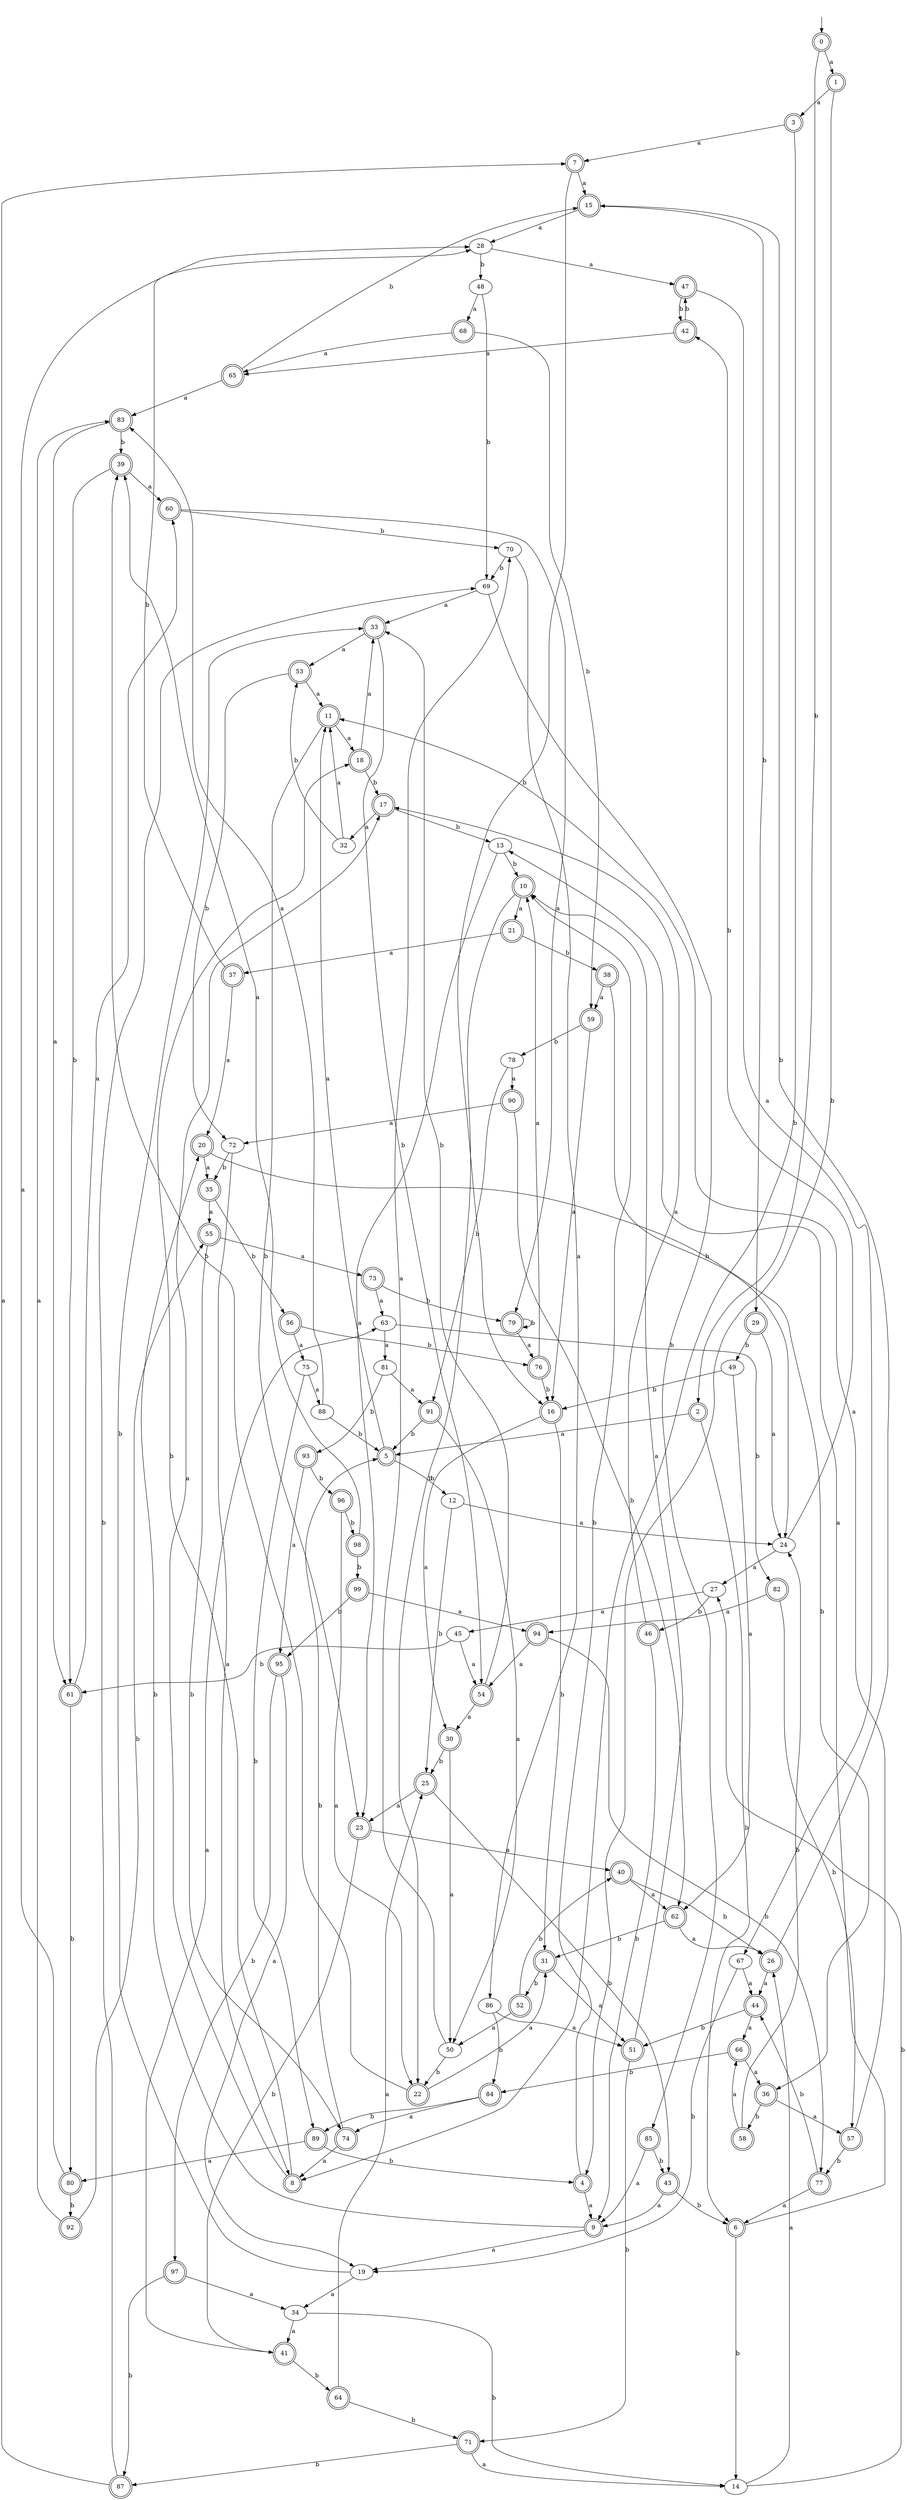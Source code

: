 digraph RandomDFA {
  __start0 [label="", shape=none];
  __start0 -> 0 [label=""];
  0 [shape=circle] [shape=doublecircle]
  0 -> 1 [label="a"]
  0 -> 2 [label="b"]
  1 [shape=doublecircle]
  1 -> 3 [label="a"]
  1 -> 4 [label="b"]
  2 [shape=doublecircle]
  2 -> 5 [label="a"]
  2 -> 6 [label="b"]
  3 [shape=doublecircle]
  3 -> 7 [label="a"]
  3 -> 8 [label="b"]
  4 [shape=doublecircle]
  4 -> 9 [label="a"]
  4 -> 10 [label="b"]
  5 [shape=doublecircle]
  5 -> 11 [label="a"]
  5 -> 12 [label="b"]
  6 [shape=doublecircle]
  6 -> 13 [label="a"]
  6 -> 14 [label="b"]
  7 [shape=doublecircle]
  7 -> 15 [label="a"]
  7 -> 16 [label="b"]
  8 [shape=doublecircle]
  8 -> 17 [label="a"]
  8 -> 18 [label="b"]
  9 [shape=doublecircle]
  9 -> 19 [label="a"]
  9 -> 20 [label="b"]
  10 [shape=doublecircle]
  10 -> 21 [label="a"]
  10 -> 22 [label="b"]
  11 [shape=doublecircle]
  11 -> 18 [label="a"]
  11 -> 23 [label="b"]
  12
  12 -> 24 [label="a"]
  12 -> 25 [label="b"]
  13
  13 -> 23 [label="a"]
  13 -> 10 [label="b"]
  14
  14 -> 26 [label="a"]
  14 -> 27 [label="b"]
  15 [shape=doublecircle]
  15 -> 28 [label="a"]
  15 -> 29 [label="b"]
  16 [shape=doublecircle]
  16 -> 30 [label="a"]
  16 -> 31 [label="b"]
  17 [shape=doublecircle]
  17 -> 32 [label="a"]
  17 -> 13 [label="b"]
  18 [shape=doublecircle]
  18 -> 33 [label="a"]
  18 -> 17 [label="b"]
  19
  19 -> 34 [label="a"]
  19 -> 33 [label="b"]
  20 [shape=doublecircle]
  20 -> 35 [label="a"]
  20 -> 36 [label="b"]
  21 [shape=doublecircle]
  21 -> 37 [label="a"]
  21 -> 38 [label="b"]
  22 [shape=doublecircle]
  22 -> 31 [label="a"]
  22 -> 39 [label="b"]
  23 [shape=doublecircle]
  23 -> 40 [label="a"]
  23 -> 41 [label="b"]
  24
  24 -> 27 [label="a"]
  24 -> 42 [label="b"]
  25 [shape=doublecircle]
  25 -> 23 [label="a"]
  25 -> 43 [label="b"]
  26 [shape=doublecircle]
  26 -> 44 [label="a"]
  26 -> 15 [label="b"]
  27
  27 -> 45 [label="a"]
  27 -> 46 [label="b"]
  28
  28 -> 47 [label="a"]
  28 -> 48 [label="b"]
  29 [shape=doublecircle]
  29 -> 24 [label="a"]
  29 -> 49 [label="b"]
  30 [shape=doublecircle]
  30 -> 50 [label="a"]
  30 -> 25 [label="b"]
  31 [shape=doublecircle]
  31 -> 51 [label="a"]
  31 -> 52 [label="b"]
  32
  32 -> 11 [label="a"]
  32 -> 53 [label="b"]
  33 [shape=doublecircle]
  33 -> 53 [label="a"]
  33 -> 54 [label="b"]
  34
  34 -> 41 [label="a"]
  34 -> 14 [label="b"]
  35 [shape=doublecircle]
  35 -> 55 [label="a"]
  35 -> 56 [label="b"]
  36 [shape=doublecircle]
  36 -> 57 [label="a"]
  36 -> 58 [label="b"]
  37 [shape=doublecircle]
  37 -> 20 [label="a"]
  37 -> 28 [label="b"]
  38 [shape=doublecircle]
  38 -> 59 [label="a"]
  38 -> 24 [label="b"]
  39 [shape=doublecircle]
  39 -> 60 [label="a"]
  39 -> 61 [label="b"]
  40 [shape=doublecircle]
  40 -> 62 [label="a"]
  40 -> 26 [label="b"]
  41 [shape=doublecircle]
  41 -> 63 [label="a"]
  41 -> 64 [label="b"]
  42 [shape=doublecircle]
  42 -> 65 [label="a"]
  42 -> 47 [label="b"]
  43 [shape=doublecircle]
  43 -> 9 [label="a"]
  43 -> 6 [label="b"]
  44 [shape=doublecircle]
  44 -> 66 [label="a"]
  44 -> 51 [label="b"]
  45
  45 -> 54 [label="a"]
  45 -> 61 [label="b"]
  46 [shape=doublecircle]
  46 -> 17 [label="a"]
  46 -> 9 [label="b"]
  47 [shape=doublecircle]
  47 -> 67 [label="a"]
  47 -> 42 [label="b"]
  48
  48 -> 68 [label="a"]
  48 -> 69 [label="b"]
  49
  49 -> 62 [label="a"]
  49 -> 16 [label="b"]
  50
  50 -> 70 [label="a"]
  50 -> 22 [label="b"]
  51 [shape=doublecircle]
  51 -> 10 [label="a"]
  51 -> 71 [label="b"]
  52 [shape=doublecircle]
  52 -> 50 [label="a"]
  52 -> 40 [label="b"]
  53 [shape=doublecircle]
  53 -> 11 [label="a"]
  53 -> 72 [label="b"]
  54 [shape=doublecircle]
  54 -> 30 [label="a"]
  54 -> 33 [label="b"]
  55 [shape=doublecircle]
  55 -> 73 [label="a"]
  55 -> 74 [label="b"]
  56 [shape=doublecircle]
  56 -> 75 [label="a"]
  56 -> 76 [label="b"]
  57 [shape=doublecircle]
  57 -> 11 [label="a"]
  57 -> 77 [label="b"]
  58 [shape=doublecircle]
  58 -> 66 [label="a"]
  58 -> 24 [label="b"]
  59 [shape=doublecircle]
  59 -> 16 [label="a"]
  59 -> 78 [label="b"]
  60 [shape=doublecircle]
  60 -> 79 [label="a"]
  60 -> 70 [label="b"]
  61 [shape=doublecircle]
  61 -> 60 [label="a"]
  61 -> 80 [label="b"]
  62 [shape=doublecircle]
  62 -> 26 [label="a"]
  62 -> 31 [label="b"]
  63
  63 -> 81 [label="a"]
  63 -> 82 [label="b"]
  64 [shape=doublecircle]
  64 -> 25 [label="a"]
  64 -> 71 [label="b"]
  65 [shape=doublecircle]
  65 -> 83 [label="a"]
  65 -> 15 [label="b"]
  66 [shape=doublecircle]
  66 -> 36 [label="a"]
  66 -> 84 [label="b"]
  67
  67 -> 44 [label="a"]
  67 -> 19 [label="b"]
  68 [shape=doublecircle]
  68 -> 65 [label="a"]
  68 -> 59 [label="b"]
  69
  69 -> 33 [label="a"]
  69 -> 85 [label="b"]
  70
  70 -> 86 [label="a"]
  70 -> 69 [label="b"]
  71 [shape=doublecircle]
  71 -> 14 [label="a"]
  71 -> 87 [label="b"]
  72
  72 -> 8 [label="a"]
  72 -> 35 [label="b"]
  73 [shape=doublecircle]
  73 -> 63 [label="a"]
  73 -> 79 [label="b"]
  74 [shape=doublecircle]
  74 -> 8 [label="a"]
  74 -> 5 [label="b"]
  75
  75 -> 88 [label="a"]
  75 -> 89 [label="b"]
  76 [shape=doublecircle]
  76 -> 10 [label="a"]
  76 -> 16 [label="b"]
  77 [shape=doublecircle]
  77 -> 6 [label="a"]
  77 -> 44 [label="b"]
  78
  78 -> 90 [label="a"]
  78 -> 91 [label="b"]
  79 [shape=doublecircle]
  79 -> 76 [label="a"]
  79 -> 79 [label="b"]
  80 [shape=doublecircle]
  80 -> 28 [label="a"]
  80 -> 92 [label="b"]
  81
  81 -> 91 [label="a"]
  81 -> 93 [label="b"]
  82 [shape=doublecircle]
  82 -> 94 [label="a"]
  82 -> 57 [label="b"]
  83 [shape=doublecircle]
  83 -> 61 [label="a"]
  83 -> 39 [label="b"]
  84 [shape=doublecircle]
  84 -> 74 [label="a"]
  84 -> 89 [label="b"]
  85 [shape=doublecircle]
  85 -> 9 [label="a"]
  85 -> 43 [label="b"]
  86
  86 -> 51 [label="a"]
  86 -> 84 [label="b"]
  87 [shape=doublecircle]
  87 -> 7 [label="a"]
  87 -> 69 [label="b"]
  88
  88 -> 83 [label="a"]
  88 -> 5 [label="b"]
  89 [shape=doublecircle]
  89 -> 80 [label="a"]
  89 -> 4 [label="b"]
  90 [shape=doublecircle]
  90 -> 72 [label="a"]
  90 -> 62 [label="b"]
  91 [shape=doublecircle]
  91 -> 50 [label="a"]
  91 -> 5 [label="b"]
  92 [shape=doublecircle]
  92 -> 83 [label="a"]
  92 -> 55 [label="b"]
  93 [shape=doublecircle]
  93 -> 95 [label="a"]
  93 -> 96 [label="b"]
  94 [shape=doublecircle]
  94 -> 54 [label="a"]
  94 -> 77 [label="b"]
  95 [shape=doublecircle]
  95 -> 19 [label="a"]
  95 -> 97 [label="b"]
  96 [shape=doublecircle]
  96 -> 22 [label="a"]
  96 -> 98 [label="b"]
  97 [shape=doublecircle]
  97 -> 34 [label="a"]
  97 -> 87 [label="b"]
  98 [shape=doublecircle]
  98 -> 39 [label="a"]
  98 -> 99 [label="b"]
  99 [shape=doublecircle]
  99 -> 94 [label="a"]
  99 -> 95 [label="b"]
}

